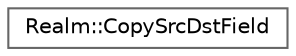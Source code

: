 digraph "Graphical Class Hierarchy"
{
 // LATEX_PDF_SIZE
  bgcolor="transparent";
  edge [fontname=Helvetica,fontsize=10,labelfontname=Helvetica,labelfontsize=10];
  node [fontname=Helvetica,fontsize=10,shape=box,height=0.2,width=0.4];
  rankdir="LR";
  Node0 [id="Node000000",label="Realm::CopySrcDstField",height=0.2,width=0.4,color="grey40", fillcolor="white", style="filled",URL="$structRealm_1_1CopySrcDstField.html",tooltip=" "];
}
